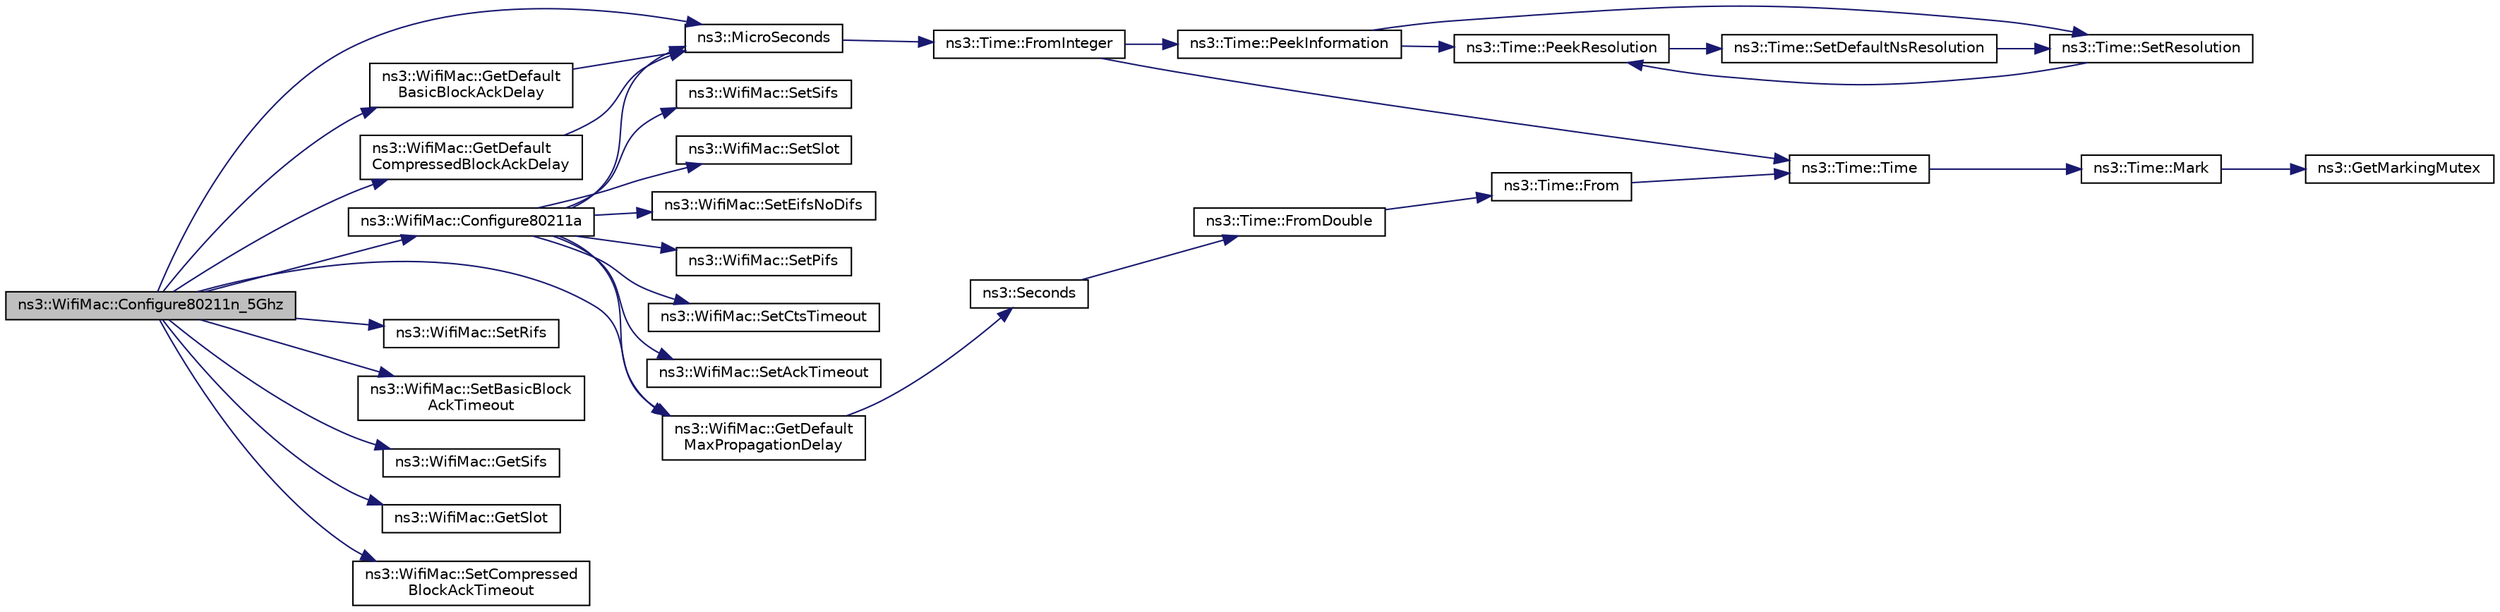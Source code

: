 digraph "ns3::WifiMac::Configure80211n_5Ghz"
{
  edge [fontname="Helvetica",fontsize="10",labelfontname="Helvetica",labelfontsize="10"];
  node [fontname="Helvetica",fontsize="10",shape=record];
  rankdir="LR";
  Node1 [label="ns3::WifiMac::Configure80211n_5Ghz",height=0.2,width=0.4,color="black", fillcolor="grey75", style="filled", fontcolor="black"];
  Node1 -> Node2 [color="midnightblue",fontsize="10",style="solid"];
  Node2 [label="ns3::WifiMac::Configure80211a",height=0.2,width=0.4,color="black", fillcolor="white", style="filled",URL="$d4/d7c/classns3_1_1WifiMac.html#a943b3ecf94ab4a55fab61b36d2ccd1ea"];
  Node2 -> Node3 [color="midnightblue",fontsize="10",style="solid"];
  Node3 [label="ns3::WifiMac::SetSifs",height=0.2,width=0.4,color="black", fillcolor="white", style="filled",URL="$d4/d7c/classns3_1_1WifiMac.html#af537fb3227ff6a886c00cebfe2674807"];
  Node2 -> Node4 [color="midnightblue",fontsize="10",style="solid"];
  Node4 [label="ns3::MicroSeconds",height=0.2,width=0.4,color="black", fillcolor="white", style="filled",URL="$d1/dec/group__timecivil.html#ga17465a639c8d1464e76538afdd78a9f0"];
  Node4 -> Node5 [color="midnightblue",fontsize="10",style="solid"];
  Node5 [label="ns3::Time::FromInteger",height=0.2,width=0.4,color="black", fillcolor="white", style="filled",URL="$dc/d04/classns3_1_1Time.html#a3e742c67b2764e75ff95f9b754d43fe9"];
  Node5 -> Node6 [color="midnightblue",fontsize="10",style="solid"];
  Node6 [label="ns3::Time::PeekInformation",height=0.2,width=0.4,color="black", fillcolor="white", style="filled",URL="$dc/d04/classns3_1_1Time.html#a0b023c55c20582aa7c1781aacf128034"];
  Node6 -> Node7 [color="midnightblue",fontsize="10",style="solid"];
  Node7 [label="ns3::Time::PeekResolution",height=0.2,width=0.4,color="black", fillcolor="white", style="filled",URL="$dc/d04/classns3_1_1Time.html#a963e53522278fcbdf1ab9f7adbd0f5d6"];
  Node7 -> Node8 [color="midnightblue",fontsize="10",style="solid"];
  Node8 [label="ns3::Time::SetDefaultNsResolution",height=0.2,width=0.4,color="black", fillcolor="white", style="filled",URL="$dc/d04/classns3_1_1Time.html#a6a872e62f71dfa817fef2c549473d980"];
  Node8 -> Node9 [color="midnightblue",fontsize="10",style="solid"];
  Node9 [label="ns3::Time::SetResolution",height=0.2,width=0.4,color="black", fillcolor="white", style="filled",URL="$dc/d04/classns3_1_1Time.html#ac89165ba7715b66017a49c718f4aef09"];
  Node9 -> Node7 [color="midnightblue",fontsize="10",style="solid"];
  Node6 -> Node9 [color="midnightblue",fontsize="10",style="solid"];
  Node5 -> Node10 [color="midnightblue",fontsize="10",style="solid"];
  Node10 [label="ns3::Time::Time",height=0.2,width=0.4,color="black", fillcolor="white", style="filled",URL="$dc/d04/classns3_1_1Time.html#a8a39dc1b8cbbd7fe6d940e492d1b925e"];
  Node10 -> Node11 [color="midnightblue",fontsize="10",style="solid"];
  Node11 [label="ns3::Time::Mark",height=0.2,width=0.4,color="black", fillcolor="white", style="filled",URL="$dc/d04/classns3_1_1Time.html#aa7eef2a1119c1c4855d99f1e83d44c54"];
  Node11 -> Node12 [color="midnightblue",fontsize="10",style="solid"];
  Node12 [label="ns3::GetMarkingMutex",height=0.2,width=0.4,color="black", fillcolor="white", style="filled",URL="$d7/d2e/namespacens3.html#ac4356aa982bd2ddb0f7ebbf94539919d"];
  Node2 -> Node13 [color="midnightblue",fontsize="10",style="solid"];
  Node13 [label="ns3::WifiMac::SetSlot",height=0.2,width=0.4,color="black", fillcolor="white", style="filled",URL="$d4/d7c/classns3_1_1WifiMac.html#aa893e7f687659bc0e00ac00acf06a40f"];
  Node2 -> Node14 [color="midnightblue",fontsize="10",style="solid"];
  Node14 [label="ns3::WifiMac::SetEifsNoDifs",height=0.2,width=0.4,color="black", fillcolor="white", style="filled",URL="$d4/d7c/classns3_1_1WifiMac.html#aa899e0f0a0b3316b4a66876643fe87f5"];
  Node2 -> Node15 [color="midnightblue",fontsize="10",style="solid"];
  Node15 [label="ns3::WifiMac::SetPifs",height=0.2,width=0.4,color="black", fillcolor="white", style="filled",URL="$d4/d7c/classns3_1_1WifiMac.html#a5be0d3689d1669b637bbe0fed2a7e287"];
  Node2 -> Node16 [color="midnightblue",fontsize="10",style="solid"];
  Node16 [label="ns3::WifiMac::SetCtsTimeout",height=0.2,width=0.4,color="black", fillcolor="white", style="filled",URL="$d4/d7c/classns3_1_1WifiMac.html#af803f882030d1b367407af43f82d8c13"];
  Node2 -> Node17 [color="midnightblue",fontsize="10",style="solid"];
  Node17 [label="ns3::WifiMac::GetDefault\lMaxPropagationDelay",height=0.2,width=0.4,color="black", fillcolor="white", style="filled",URL="$d4/d7c/classns3_1_1WifiMac.html#a532b1611ce6a3ece041e4d2d9d582876"];
  Node17 -> Node18 [color="midnightblue",fontsize="10",style="solid"];
  Node18 [label="ns3::Seconds",height=0.2,width=0.4,color="black", fillcolor="white", style="filled",URL="$d1/dec/group__timecivil.html#ga33c34b816f8ff6628e33d5c8e9713b9e"];
  Node18 -> Node19 [color="midnightblue",fontsize="10",style="solid"];
  Node19 [label="ns3::Time::FromDouble",height=0.2,width=0.4,color="black", fillcolor="white", style="filled",URL="$dc/d04/classns3_1_1Time.html#a60e845f4a74e62495b86356afe604cb4"];
  Node19 -> Node20 [color="midnightblue",fontsize="10",style="solid"];
  Node20 [label="ns3::Time::From",height=0.2,width=0.4,color="black", fillcolor="white", style="filled",URL="$dc/d04/classns3_1_1Time.html#a34e4acc13d0e08cc8cb9cd3b838b9baf"];
  Node20 -> Node10 [color="midnightblue",fontsize="10",style="solid"];
  Node2 -> Node21 [color="midnightblue",fontsize="10",style="solid"];
  Node21 [label="ns3::WifiMac::SetAckTimeout",height=0.2,width=0.4,color="black", fillcolor="white", style="filled",URL="$d4/d7c/classns3_1_1WifiMac.html#a42c8acb7dec6b7f9d01d568fd21f2e3e"];
  Node1 -> Node22 [color="midnightblue",fontsize="10",style="solid"];
  Node22 [label="ns3::WifiMac::SetRifs",height=0.2,width=0.4,color="black", fillcolor="white", style="filled",URL="$d4/d7c/classns3_1_1WifiMac.html#a1aecc5dc30142884e09a80c9e708c56c"];
  Node1 -> Node4 [color="midnightblue",fontsize="10",style="solid"];
  Node1 -> Node23 [color="midnightblue",fontsize="10",style="solid"];
  Node23 [label="ns3::WifiMac::SetBasicBlock\lAckTimeout",height=0.2,width=0.4,color="black", fillcolor="white", style="filled",URL="$d4/d7c/classns3_1_1WifiMac.html#a77f3d5d77174ab4208e773adb504de3b"];
  Node1 -> Node24 [color="midnightblue",fontsize="10",style="solid"];
  Node24 [label="ns3::WifiMac::GetSifs",height=0.2,width=0.4,color="black", fillcolor="white", style="filled",URL="$d4/d7c/classns3_1_1WifiMac.html#ab6e55175c39884e7884b94a3514eb739"];
  Node1 -> Node25 [color="midnightblue",fontsize="10",style="solid"];
  Node25 [label="ns3::WifiMac::GetSlot",height=0.2,width=0.4,color="black", fillcolor="white", style="filled",URL="$d4/d7c/classns3_1_1WifiMac.html#a5055536fb58a64f43ccf6fa41702e3fd"];
  Node1 -> Node26 [color="midnightblue",fontsize="10",style="solid"];
  Node26 [label="ns3::WifiMac::GetDefault\lBasicBlockAckDelay",height=0.2,width=0.4,color="black", fillcolor="white", style="filled",URL="$d4/d7c/classns3_1_1WifiMac.html#a8c100403c8a8dbb5757ba0b0a837f62e"];
  Node26 -> Node4 [color="midnightblue",fontsize="10",style="solid"];
  Node1 -> Node17 [color="midnightblue",fontsize="10",style="solid"];
  Node1 -> Node27 [color="midnightblue",fontsize="10",style="solid"];
  Node27 [label="ns3::WifiMac::SetCompressed\lBlockAckTimeout",height=0.2,width=0.4,color="black", fillcolor="white", style="filled",URL="$d4/d7c/classns3_1_1WifiMac.html#a37abec00070d23923703ebcf5151e84e"];
  Node1 -> Node28 [color="midnightblue",fontsize="10",style="solid"];
  Node28 [label="ns3::WifiMac::GetDefault\lCompressedBlockAckDelay",height=0.2,width=0.4,color="black", fillcolor="white", style="filled",URL="$d4/d7c/classns3_1_1WifiMac.html#ab9fd98db7f41200b9813fbd9d819a66d"];
  Node28 -> Node4 [color="midnightblue",fontsize="10",style="solid"];
}
